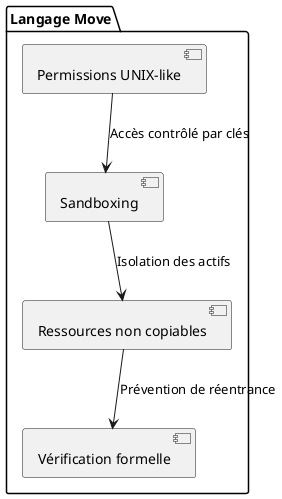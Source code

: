 @startuml
package "Langage Move" {
  [Sandboxing] as Sandbox
  [Ressources non copiables] as Resources
  [Vérification formelle] as Verification
  [Permissions UNIX-like] as Permissions
}

Sandbox --> Resources: Isolation des actifs
Resources --> Verification: Prévention de réentrance
Permissions --> Sandbox: Accès contrôlé par clés
@enduml


@startuml
actor Utilisateur
component Validateurs
database "Registre Blockchain" as Blockchain

LibraBFT -> Validateurs: Validation par votes
Utilisateur -> Validateurs: Transaction
Validateurs -> LibraBFT: Proposition de bloc
Validateurs -> Move: Exécution sécurisée
Move --> Blockchain: Mise à jour de l'état
Blockchain --> Utilisateur: Confirmation
@enduml


@startuml
actor Utilisateur as User
participant "Validateurs" as Validators
participant "LibraBFT" as Consensus
participant "Sandbox Move" as Move

User -> Validators : Transaction signée
Consensus -> Validators : Élection d'un leader
Validators -> Consensus : Proposition de bloc
Consensus -> Validators : Votants valident le bloc

loop Vérification BFT
  Validators -> Validators : Tolérance aux pannes byzantines (⅔ honnêtes)
end

Validators -> Move : Exécution déterministe
Move --> Validators : Résultat approuvé
Validators -> Consensus : Bloc finalisé
Consensus --> User : Confirmation de la transaction
@enduml
